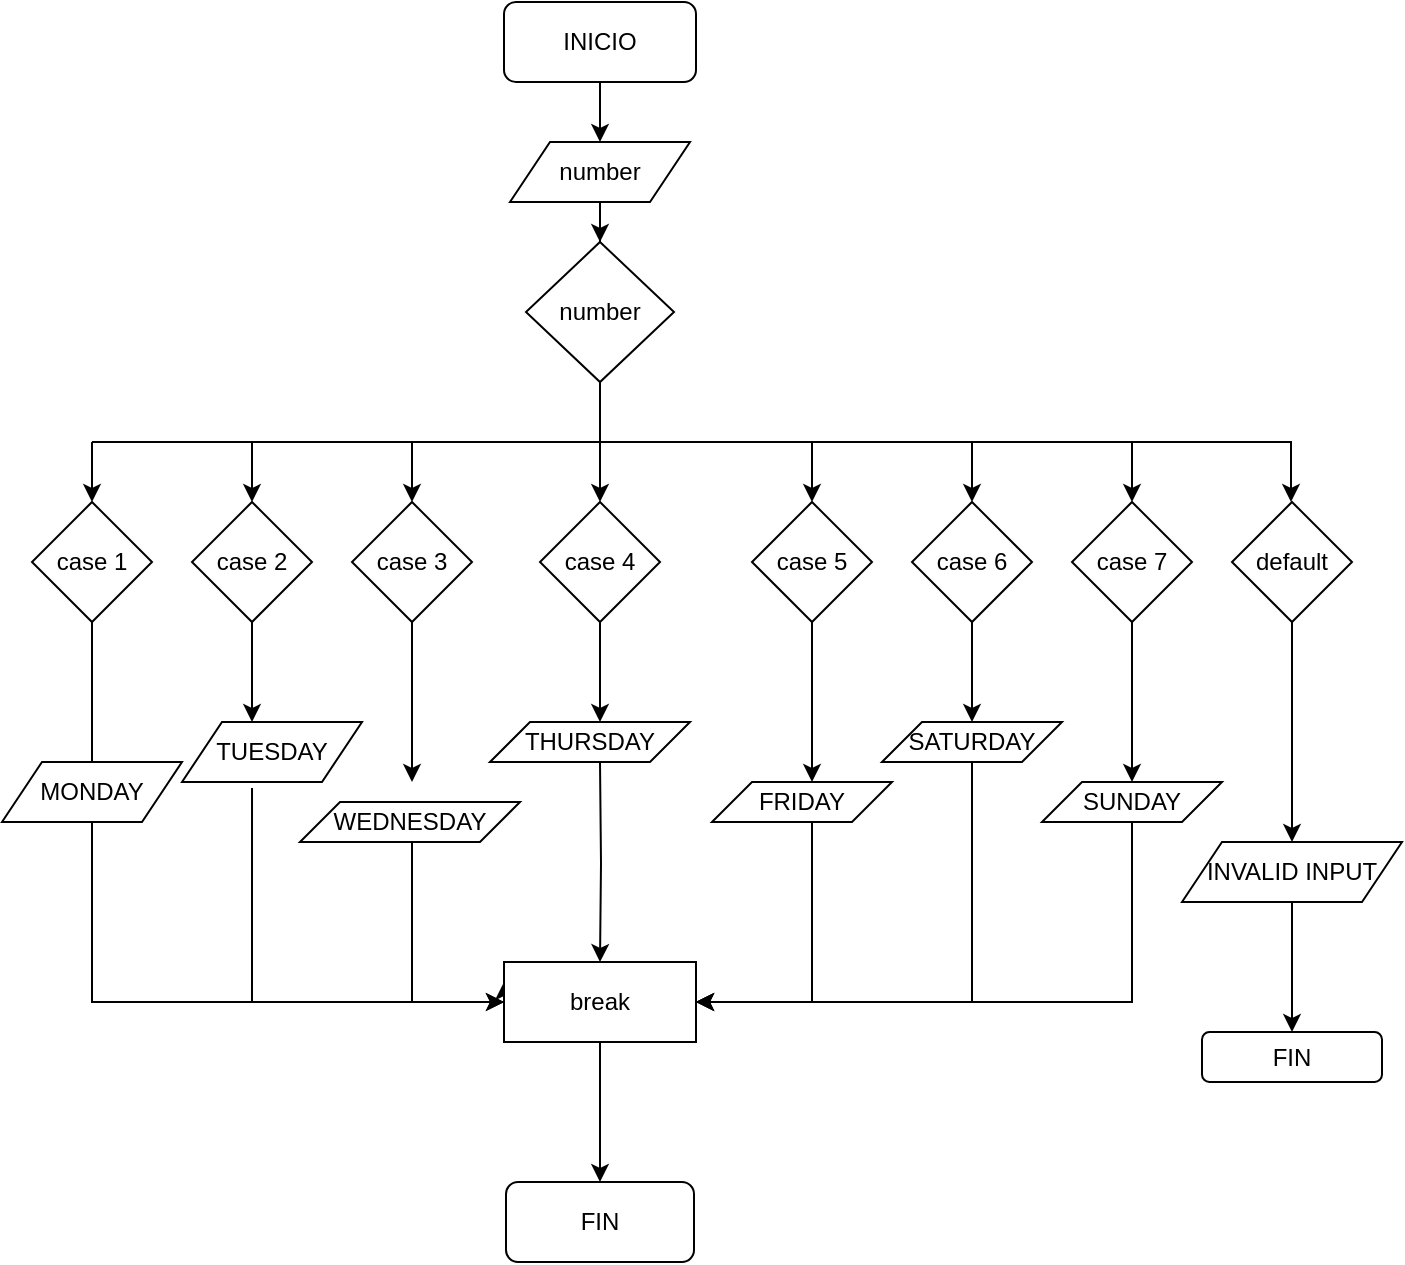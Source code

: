 <mxfile version="24.4.0" type="github">
  <diagram id="1EMX8enzPgVcyIzES-No" name="EXERCISE-6">
    <mxGraphModel dx="1120" dy="434" grid="1" gridSize="10" guides="1" tooltips="1" connect="1" arrows="1" fold="1" page="1" pageScale="1" pageWidth="827" pageHeight="1169" math="0" shadow="0">
      <root>
        <mxCell id="0" />
        <mxCell id="1" parent="0" />
        <mxCell id="o_McrEC84I0ASdJHyEZe-3" value="" style="edgeStyle=orthogonalEdgeStyle;rounded=0;orthogonalLoop=1;jettySize=auto;html=1;" parent="1" source="_MfN7wJI2_SvipfJcQEg-1" target="o_McrEC84I0ASdJHyEZe-1" edge="1">
          <mxGeometry relative="1" as="geometry" />
        </mxCell>
        <mxCell id="_MfN7wJI2_SvipfJcQEg-1" value="INICIO" style="rounded=1;whiteSpace=wrap;html=1;" parent="1" vertex="1">
          <mxGeometry x="366" y="40" width="96" height="40" as="geometry" />
        </mxCell>
        <mxCell id="_MfN7wJI2_SvipfJcQEg-7" value="" style="edgeStyle=orthogonalEdgeStyle;rounded=0;orthogonalLoop=1;jettySize=auto;html=1;" parent="1" source="_MfN7wJI2_SvipfJcQEg-4" edge="1">
          <mxGeometry relative="1" as="geometry">
            <mxPoint x="414" y="290" as="targetPoint" />
          </mxGeometry>
        </mxCell>
        <mxCell id="_MfN7wJI2_SvipfJcQEg-4" value="number" style="rhombus;whiteSpace=wrap;html=1;" parent="1" vertex="1">
          <mxGeometry x="377" y="160" width="74" height="70" as="geometry" />
        </mxCell>
        <mxCell id="_MfN7wJI2_SvipfJcQEg-10" value="" style="endArrow=none;html=1;rounded=0;" parent="1" edge="1">
          <mxGeometry width="50" height="50" relative="1" as="geometry">
            <mxPoint x="160" y="260" as="sourcePoint" />
            <mxPoint x="760" y="260" as="targetPoint" />
          </mxGeometry>
        </mxCell>
        <mxCell id="_MfN7wJI2_SvipfJcQEg-11" value="" style="endArrow=classic;html=1;rounded=0;" parent="1" edge="1">
          <mxGeometry width="50" height="50" relative="1" as="geometry">
            <mxPoint x="160" y="260" as="sourcePoint" />
            <mxPoint x="160" y="290" as="targetPoint" />
          </mxGeometry>
        </mxCell>
        <mxCell id="_MfN7wJI2_SvipfJcQEg-12" value="" style="endArrow=classic;html=1;rounded=0;" parent="1" edge="1">
          <mxGeometry width="50" height="50" relative="1" as="geometry">
            <mxPoint x="240" y="260" as="sourcePoint" />
            <mxPoint x="240" y="290" as="targetPoint" />
          </mxGeometry>
        </mxCell>
        <mxCell id="_MfN7wJI2_SvipfJcQEg-13" value="" style="endArrow=classic;html=1;rounded=0;" parent="1" edge="1">
          <mxGeometry width="50" height="50" relative="1" as="geometry">
            <mxPoint x="320" y="260" as="sourcePoint" />
            <mxPoint x="320" y="290" as="targetPoint" />
          </mxGeometry>
        </mxCell>
        <mxCell id="_MfN7wJI2_SvipfJcQEg-14" value="" style="endArrow=classic;html=1;rounded=0;" parent="1" edge="1">
          <mxGeometry width="50" height="50" relative="1" as="geometry">
            <mxPoint x="520" y="260" as="sourcePoint" />
            <mxPoint x="520" y="290" as="targetPoint" />
          </mxGeometry>
        </mxCell>
        <mxCell id="_MfN7wJI2_SvipfJcQEg-15" value="" style="endArrow=classic;html=1;rounded=0;" parent="1" edge="1">
          <mxGeometry width="50" height="50" relative="1" as="geometry">
            <mxPoint x="600" y="260" as="sourcePoint" />
            <mxPoint x="600" y="290" as="targetPoint" />
          </mxGeometry>
        </mxCell>
        <mxCell id="_MfN7wJI2_SvipfJcQEg-16" value="" style="endArrow=classic;html=1;rounded=0;" parent="1" edge="1">
          <mxGeometry width="50" height="50" relative="1" as="geometry">
            <mxPoint x="680" y="260" as="sourcePoint" />
            <mxPoint x="680" y="290" as="targetPoint" />
          </mxGeometry>
        </mxCell>
        <mxCell id="gGKb871hljd2Mh4NAExx-8" value="" style="edgeStyle=orthogonalEdgeStyle;rounded=0;orthogonalLoop=1;jettySize=auto;html=1;" parent="1" source="_MfN7wJI2_SvipfJcQEg-17" edge="1">
          <mxGeometry relative="1" as="geometry">
            <mxPoint x="160" y="430" as="targetPoint" />
          </mxGeometry>
        </mxCell>
        <mxCell id="_MfN7wJI2_SvipfJcQEg-17" value="case 1" style="rhombus;whiteSpace=wrap;html=1;" parent="1" vertex="1">
          <mxGeometry x="130" y="290" width="60" height="60" as="geometry" />
        </mxCell>
        <mxCell id="gGKb871hljd2Mh4NAExx-12" value="" style="edgeStyle=orthogonalEdgeStyle;rounded=0;orthogonalLoop=1;jettySize=auto;html=1;" parent="1" source="gGKb871hljd2Mh4NAExx-1" edge="1">
          <mxGeometry relative="1" as="geometry">
            <mxPoint x="240" y="400" as="targetPoint" />
          </mxGeometry>
        </mxCell>
        <mxCell id="gGKb871hljd2Mh4NAExx-1" value="case 2" style="rhombus;whiteSpace=wrap;html=1;" parent="1" vertex="1">
          <mxGeometry x="210" y="290" width="60" height="60" as="geometry" />
        </mxCell>
        <mxCell id="gGKb871hljd2Mh4NAExx-14" value="" style="edgeStyle=orthogonalEdgeStyle;rounded=0;orthogonalLoop=1;jettySize=auto;html=1;" parent="1" source="gGKb871hljd2Mh4NAExx-2" edge="1">
          <mxGeometry relative="1" as="geometry">
            <mxPoint x="320" y="430" as="targetPoint" />
          </mxGeometry>
        </mxCell>
        <mxCell id="gGKb871hljd2Mh4NAExx-2" value="case 3" style="rhombus;whiteSpace=wrap;html=1;" parent="1" vertex="1">
          <mxGeometry x="290" y="290" width="60" height="60" as="geometry" />
        </mxCell>
        <mxCell id="gGKb871hljd2Mh4NAExx-16" value="" style="edgeStyle=orthogonalEdgeStyle;rounded=0;orthogonalLoop=1;jettySize=auto;html=1;" parent="1" source="gGKb871hljd2Mh4NAExx-3" edge="1">
          <mxGeometry relative="1" as="geometry">
            <mxPoint x="414" y="400" as="targetPoint" />
          </mxGeometry>
        </mxCell>
        <mxCell id="gGKb871hljd2Mh4NAExx-3" value="case 4" style="rhombus;whiteSpace=wrap;html=1;" parent="1" vertex="1">
          <mxGeometry x="384" y="290" width="60" height="60" as="geometry" />
        </mxCell>
        <mxCell id="gGKb871hljd2Mh4NAExx-18" value="" style="edgeStyle=orthogonalEdgeStyle;rounded=0;orthogonalLoop=1;jettySize=auto;html=1;" parent="1" source="gGKb871hljd2Mh4NAExx-4" edge="1">
          <mxGeometry relative="1" as="geometry">
            <mxPoint x="520" y="430" as="targetPoint" />
          </mxGeometry>
        </mxCell>
        <mxCell id="gGKb871hljd2Mh4NAExx-4" value="case 5" style="rhombus;whiteSpace=wrap;html=1;" parent="1" vertex="1">
          <mxGeometry x="490" y="290" width="60" height="60" as="geometry" />
        </mxCell>
        <mxCell id="gGKb871hljd2Mh4NAExx-20" value="" style="edgeStyle=orthogonalEdgeStyle;rounded=0;orthogonalLoop=1;jettySize=auto;html=1;" parent="1" source="gGKb871hljd2Mh4NAExx-5" edge="1">
          <mxGeometry relative="1" as="geometry">
            <mxPoint x="600" y="400" as="targetPoint" />
          </mxGeometry>
        </mxCell>
        <mxCell id="gGKb871hljd2Mh4NAExx-5" value="case 6" style="rhombus;whiteSpace=wrap;html=1;" parent="1" vertex="1">
          <mxGeometry x="570" y="290" width="60" height="60" as="geometry" />
        </mxCell>
        <mxCell id="gGKb871hljd2Mh4NAExx-22" value="" style="edgeStyle=orthogonalEdgeStyle;rounded=0;orthogonalLoop=1;jettySize=auto;html=1;" parent="1" source="gGKb871hljd2Mh4NAExx-6" edge="1">
          <mxGeometry relative="1" as="geometry">
            <mxPoint x="680" y="430" as="targetPoint" />
          </mxGeometry>
        </mxCell>
        <mxCell id="gGKb871hljd2Mh4NAExx-6" value="case 7" style="rhombus;whiteSpace=wrap;html=1;" parent="1" vertex="1">
          <mxGeometry x="650" y="290" width="60" height="60" as="geometry" />
        </mxCell>
        <mxCell id="gGKb871hljd2Mh4NAExx-36" value="" style="edgeStyle=orthogonalEdgeStyle;rounded=0;orthogonalLoop=1;jettySize=auto;html=1;entryX=0;entryY=0.25;entryDx=0;entryDy=0;" parent="1" target="gGKb871hljd2Mh4NAExx-23" edge="1">
          <mxGeometry relative="1" as="geometry">
            <mxPoint x="160" y="540" as="targetPoint" />
            <Array as="points">
              <mxPoint x="160" y="540" />
              <mxPoint x="366" y="540" />
            </Array>
            <mxPoint x="160" y="450" as="sourcePoint" />
          </mxGeometry>
        </mxCell>
        <mxCell id="gGKb871hljd2Mh4NAExx-34" value="" style="edgeStyle=orthogonalEdgeStyle;rounded=0;orthogonalLoop=1;jettySize=auto;html=1;exitX=0.389;exitY=1.1;exitDx=0;exitDy=0;exitPerimeter=0;" parent="1" source="bjf7_IKjq7zXn9dwyJ_l-10" target="gGKb871hljd2Mh4NAExx-23" edge="1">
          <mxGeometry relative="1" as="geometry">
            <mxPoint x="240" y="510" as="targetPoint" />
            <Array as="points">
              <mxPoint x="240" y="540" />
            </Array>
            <mxPoint x="240" y="440" as="sourcePoint" />
          </mxGeometry>
        </mxCell>
        <mxCell id="gGKb871hljd2Mh4NAExx-32" value="" style="edgeStyle=orthogonalEdgeStyle;rounded=0;orthogonalLoop=1;jettySize=auto;html=1;entryX=0;entryY=0.5;entryDx=0;entryDy=0;" parent="1" target="gGKb871hljd2Mh4NAExx-23" edge="1">
          <mxGeometry relative="1" as="geometry">
            <mxPoint x="320" y="540" as="targetPoint" />
            <Array as="points">
              <mxPoint x="320" y="540" />
            </Array>
            <mxPoint x="320" y="450" as="sourcePoint" />
          </mxGeometry>
        </mxCell>
        <mxCell id="gGKb871hljd2Mh4NAExx-24" value="" style="edgeStyle=orthogonalEdgeStyle;rounded=0;orthogonalLoop=1;jettySize=auto;html=1;" parent="1" target="gGKb871hljd2Mh4NAExx-23" edge="1">
          <mxGeometry relative="1" as="geometry">
            <mxPoint x="414" y="420" as="sourcePoint" />
          </mxGeometry>
        </mxCell>
        <mxCell id="gGKb871hljd2Mh4NAExx-26" value="" style="edgeStyle=orthogonalEdgeStyle;rounded=0;orthogonalLoop=1;jettySize=auto;html=1;entryX=1;entryY=0.5;entryDx=0;entryDy=0;" parent="1" target="gGKb871hljd2Mh4NAExx-23" edge="1">
          <mxGeometry relative="1" as="geometry">
            <mxPoint x="520" y="540" as="targetPoint" />
            <Array as="points">
              <mxPoint x="520" y="540" />
            </Array>
            <mxPoint x="520" y="450" as="sourcePoint" />
          </mxGeometry>
        </mxCell>
        <mxCell id="gGKb871hljd2Mh4NAExx-30" value="" style="edgeStyle=orthogonalEdgeStyle;rounded=0;orthogonalLoop=1;jettySize=auto;html=1;" parent="1" target="gGKb871hljd2Mh4NAExx-23" edge="1">
          <mxGeometry relative="1" as="geometry">
            <mxPoint x="600" y="510" as="targetPoint" />
            <Array as="points">
              <mxPoint x="600" y="540" />
            </Array>
            <mxPoint x="600" y="420" as="sourcePoint" />
          </mxGeometry>
        </mxCell>
        <mxCell id="bjf7_IKjq7zXn9dwyJ_l-2" value="" style="edgeStyle=orthogonalEdgeStyle;rounded=0;orthogonalLoop=1;jettySize=auto;html=1;" parent="1" target="gGKb871hljd2Mh4NAExx-23" edge="1">
          <mxGeometry relative="1" as="geometry">
            <mxPoint x="680" y="450" as="sourcePoint" />
            <mxPoint x="680" y="540" as="targetPoint" />
            <Array as="points">
              <mxPoint x="680" y="540" />
            </Array>
          </mxGeometry>
        </mxCell>
        <mxCell id="bjf7_IKjq7zXn9dwyJ_l-4" value="" style="edgeStyle=orthogonalEdgeStyle;rounded=0;orthogonalLoop=1;jettySize=auto;html=1;" parent="1" source="gGKb871hljd2Mh4NAExx-23" target="bjf7_IKjq7zXn9dwyJ_l-3" edge="1">
          <mxGeometry relative="1" as="geometry" />
        </mxCell>
        <mxCell id="gGKb871hljd2Mh4NAExx-23" value="break" style="whiteSpace=wrap;html=1;" parent="1" vertex="1">
          <mxGeometry x="366" y="520" width="96" height="40" as="geometry" />
        </mxCell>
        <mxCell id="o_McrEC84I0ASdJHyEZe-4" value="" style="edgeStyle=orthogonalEdgeStyle;rounded=0;orthogonalLoop=1;jettySize=auto;html=1;" parent="1" source="o_McrEC84I0ASdJHyEZe-1" target="_MfN7wJI2_SvipfJcQEg-4" edge="1">
          <mxGeometry relative="1" as="geometry" />
        </mxCell>
        <mxCell id="o_McrEC84I0ASdJHyEZe-1" value="number" style="shape=parallelogram;perimeter=parallelogramPerimeter;whiteSpace=wrap;html=1;fixedSize=1;" parent="1" vertex="1">
          <mxGeometry x="369" y="110" width="90" height="30" as="geometry" />
        </mxCell>
        <mxCell id="bjf7_IKjq7zXn9dwyJ_l-3" value="FIN" style="rounded=1;whiteSpace=wrap;html=1;" parent="1" vertex="1">
          <mxGeometry x="367" y="630" width="94" height="40" as="geometry" />
        </mxCell>
        <mxCell id="bjf7_IKjq7zXn9dwyJ_l-9" value="" style="edgeStyle=orthogonalEdgeStyle;rounded=0;orthogonalLoop=1;jettySize=auto;html=1;" parent="1" source="bjf7_IKjq7zXn9dwyJ_l-5" target="bjf7_IKjq7zXn9dwyJ_l-8" edge="1">
          <mxGeometry relative="1" as="geometry" />
        </mxCell>
        <mxCell id="bjf7_IKjq7zXn9dwyJ_l-5" value="default" style="rhombus;whiteSpace=wrap;html=1;" parent="1" vertex="1">
          <mxGeometry x="730" y="290" width="60" height="60" as="geometry" />
        </mxCell>
        <mxCell id="bjf7_IKjq7zXn9dwyJ_l-6" value="MONDAY" style="shape=parallelogram;perimeter=parallelogramPerimeter;whiteSpace=wrap;html=1;fixedSize=1;" parent="1" vertex="1">
          <mxGeometry x="115" y="420" width="90" height="30" as="geometry" />
        </mxCell>
        <mxCell id="bjf7_IKjq7zXn9dwyJ_l-7" value="" style="endArrow=classic;html=1;rounded=0;" parent="1" edge="1">
          <mxGeometry width="50" height="50" relative="1" as="geometry">
            <mxPoint x="759.5" y="260" as="sourcePoint" />
            <mxPoint x="759.5" y="290" as="targetPoint" />
          </mxGeometry>
        </mxCell>
        <mxCell id="bjf7_IKjq7zXn9dwyJ_l-18" value="" style="edgeStyle=orthogonalEdgeStyle;rounded=0;orthogonalLoop=1;jettySize=auto;html=1;" parent="1" source="bjf7_IKjq7zXn9dwyJ_l-8" target="bjf7_IKjq7zXn9dwyJ_l-17" edge="1">
          <mxGeometry relative="1" as="geometry" />
        </mxCell>
        <mxCell id="bjf7_IKjq7zXn9dwyJ_l-8" value="INVALID INPUT" style="shape=parallelogram;perimeter=parallelogramPerimeter;whiteSpace=wrap;html=1;fixedSize=1;" parent="1" vertex="1">
          <mxGeometry x="705" y="460" width="110" height="30" as="geometry" />
        </mxCell>
        <mxCell id="bjf7_IKjq7zXn9dwyJ_l-10" value="TUESDAY" style="shape=parallelogram;perimeter=parallelogramPerimeter;whiteSpace=wrap;html=1;fixedSize=1;" parent="1" vertex="1">
          <mxGeometry x="205" y="400" width="90" height="30" as="geometry" />
        </mxCell>
        <mxCell id="bjf7_IKjq7zXn9dwyJ_l-11" value="WEDNESDAY" style="shape=parallelogram;perimeter=parallelogramPerimeter;whiteSpace=wrap;html=1;fixedSize=1;" parent="1" vertex="1">
          <mxGeometry x="264" y="440" width="110" height="20" as="geometry" />
        </mxCell>
        <mxCell id="bjf7_IKjq7zXn9dwyJ_l-12" value="THURSDAY" style="shape=parallelogram;perimeter=parallelogramPerimeter;whiteSpace=wrap;html=1;fixedSize=1;" parent="1" vertex="1">
          <mxGeometry x="359" y="400" width="100" height="20" as="geometry" />
        </mxCell>
        <mxCell id="bjf7_IKjq7zXn9dwyJ_l-13" value="FRIDAY" style="shape=parallelogram;perimeter=parallelogramPerimeter;whiteSpace=wrap;html=1;fixedSize=1;" parent="1" vertex="1">
          <mxGeometry x="470" y="430" width="90" height="20" as="geometry" />
        </mxCell>
        <mxCell id="bjf7_IKjq7zXn9dwyJ_l-14" value="SATURDAY" style="shape=parallelogram;perimeter=parallelogramPerimeter;whiteSpace=wrap;html=1;fixedSize=1;" parent="1" vertex="1">
          <mxGeometry x="555" y="400" width="90" height="20" as="geometry" />
        </mxCell>
        <mxCell id="bjf7_IKjq7zXn9dwyJ_l-16" value="SUNDAY" style="shape=parallelogram;perimeter=parallelogramPerimeter;whiteSpace=wrap;html=1;fixedSize=1;" parent="1" vertex="1">
          <mxGeometry x="635" y="430" width="90" height="20" as="geometry" />
        </mxCell>
        <mxCell id="bjf7_IKjq7zXn9dwyJ_l-17" value="FIN" style="rounded=1;whiteSpace=wrap;html=1;" parent="1" vertex="1">
          <mxGeometry x="715" y="555" width="90" height="25" as="geometry" />
        </mxCell>
      </root>
    </mxGraphModel>
  </diagram>
</mxfile>
